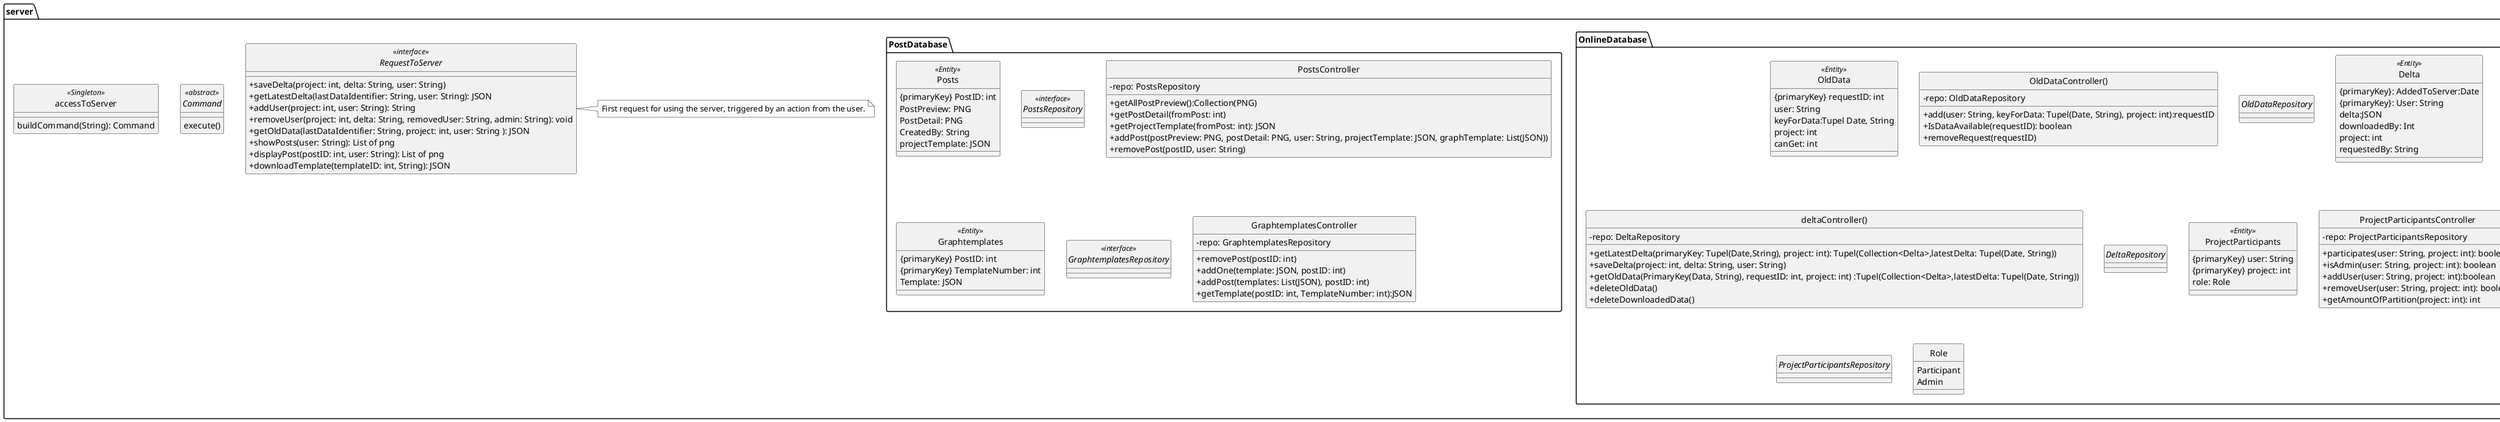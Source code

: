 @startuml

skinparam monochrome true
skinparam shadowing false
skinparam genericDisplay old
skinparam classAttributeIconSize 0
hide circle

package server
{
interface RequestToServer<<interface>>{
  
  +saveDelta(project: int, delta: String, user: String) /' don't know the Type of Token nor String '/
  +getLatestDelta(lastDataIdentifier: String, user: String): JSON
  +addUser(project: int, user: String): String
   +removeUser(project: int, delta: String, removedUser: String, admin: String): void
   +getOldData(lastDataIdentifier: String, project: int, user: String ): JSON /' i'm not sure if its enough'/
    
    
    +showPosts(user: String): List of png /'probably Png'/
    +displayPost(postID: int, user: String): List of png /'probably Png'/
    +downloadTemplate(templateID: int, String): JSON /' i'm not sure, if we have something like a templateID, or we need a postID and a templateID'/
    
  }

note right of RequestToServer
  First request for using the server, triggered by an action from the user.
    end note




abstract class Command <<abstract>>{
 execute()
}
 
  class accessToServer <<Singleton>>{
   buildCommand(String): Command
    
  }

package OnlineDatabase{

class OldData<<Entity>>{
{primaryKey} requestID: int
 user: String
 keyForData:Tupel Date, String
project: int
canGet: int
}
class OldDataController(){
- repo: OldDataRepository
+ add(user: String, keyForData: Tupel(Date, String), project: int):requestID
+ IsDataAvailable(requestID): boolean
+removeRequest(requestID)
}

interface OldDataRepository{}

 class Delta <<Entity>>{
    {primaryKey}: AddedToServer:Date
    {primaryKey}: User: String
    delta:JSON
    downloadedBy: Int
    project: int
    requestedBy: String
 }
class deltaController() {
- repo: DeltaRepository
+ getLatestDelta(primaryKey: Tupel(Date,String), project: int): Tupel(Collection<Delta>,latestDelta: Tupel(Date, String))
+ saveDelta(project: int, delta: String, user: String)
+ getOldData(PrimaryKey(Data, String), requestID: int, project: int) :Tupel(Collection<Delta>,latestDelta: Tupel(Date, String))
+ deleteOldData()
+ deleteDownloadedData()
}
interface DeltaRepository{}

class ProjectParticipants <<Entity>>{
{primaryKey} user: String
{primaryKey} project: int
role: Role
}

class ProjectParticipantsController{
- repo: ProjectParticipantsRepository
+ participates(user: String, project: int): boolean
+ isAdmin(user: String, project: int): boolean
+ addUser(user: String, project: int):boolean
+ removeUser(user: String, project: int): boolean
+ getAmountOfPartition(project: int): int
}
interface ProjectParticipantsRepository{}

enum Role{
Participant
Admin
}
}
package PostDatabase{

class Posts <<Entity>>{
{primaryKey} PostID: int
PostPreview: PNG
PostDetail: PNG
CreatedBy: String
projectTemplate: JSON
}
interface PostsRepository <<interface>>{}

class PostsController{
- repo: PostsRepository
+ getAllPostPreview():Collection(PNG)
+ getPostDetail(fromPost: int)
+ getProjectTemplate(fromPost: int): JSON
+ addPost(postPreview: PNG, postDetail: PNG, user: String, projectTemplate: JSON, graphTemplate: List(JSON))
+ removePost(postID, user: String)
}

class Graphtemplates <<Entity>>{
{primaryKey} PostID: int
{primaryKey} TemplateNumber: int
Template: JSON
}
interface GraphtemplatesRepository<<interface>>{}

class GraphtemplatesController {
-repo: GraphtemplatesRepository
+removePost(postID: int)
+ addOne(template: JSON, postID: int)
+ addPost(templates: List(JSON), postID: int)
+ getTemplate(postID: int, TemplateNumber: int):JSON


}

}

  }





@enduml